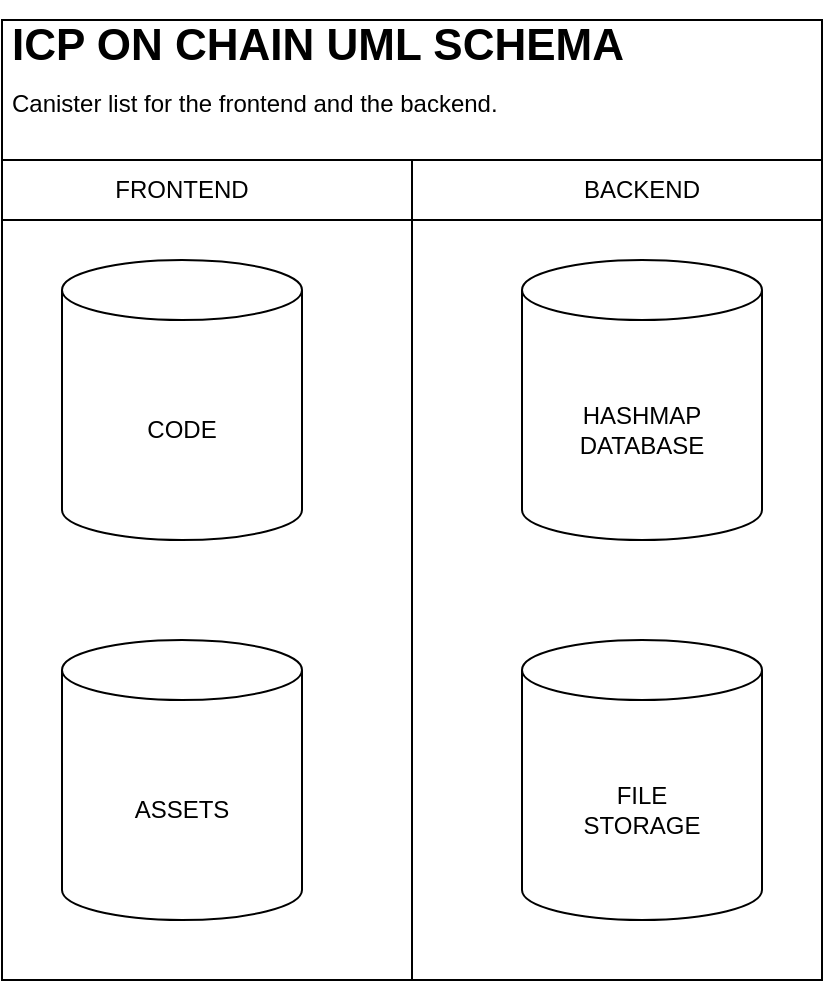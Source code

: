 <mxfile version="18.1.2" type="github">
  <diagram id="55co5RUvgZGQ32LennhQ" name="Page-1">
    <mxGraphModel dx="1038" dy="1729" grid="1" gridSize="10" guides="1" tooltips="1" connect="1" arrows="1" fold="1" page="1" pageScale="1" pageWidth="827" pageHeight="1169" math="0" shadow="0">
      <root>
        <mxCell id="0" />
        <mxCell id="1" parent="0" />
        <mxCell id="GzrXEMnkMh97mQSUw474-11" value="" style="rounded=0;whiteSpace=wrap;html=1;" vertex="1" parent="1">
          <mxGeometry x="40" width="410" height="480" as="geometry" />
        </mxCell>
        <mxCell id="GzrXEMnkMh97mQSUw474-1" value="" style="shape=cylinder3;whiteSpace=wrap;html=1;boundedLbl=1;backgroundOutline=1;size=15;" vertex="1" parent="1">
          <mxGeometry x="70" y="120" width="120" height="140" as="geometry" />
        </mxCell>
        <mxCell id="GzrXEMnkMh97mQSUw474-3" value="CODE" style="text;html=1;strokeColor=none;fillColor=none;align=center;verticalAlign=middle;whiteSpace=wrap;rounded=0;" vertex="1" parent="1">
          <mxGeometry x="100" y="190" width="60" height="30" as="geometry" />
        </mxCell>
        <mxCell id="GzrXEMnkMh97mQSUw474-4" value="" style="shape=cylinder3;whiteSpace=wrap;html=1;boundedLbl=1;backgroundOutline=1;size=15;" vertex="1" parent="1">
          <mxGeometry x="300" y="120" width="120" height="140" as="geometry" />
        </mxCell>
        <mxCell id="GzrXEMnkMh97mQSUw474-5" value="HASHMAP&lt;br&gt;DATABASE" style="text;html=1;strokeColor=none;fillColor=none;align=center;verticalAlign=middle;whiteSpace=wrap;rounded=0;" vertex="1" parent="1">
          <mxGeometry x="330" y="190" width="60" height="30" as="geometry" />
        </mxCell>
        <mxCell id="GzrXEMnkMh97mQSUw474-6" value="" style="shape=cylinder3;whiteSpace=wrap;html=1;boundedLbl=1;backgroundOutline=1;size=15;" vertex="1" parent="1">
          <mxGeometry x="300" y="310" width="120" height="140" as="geometry" />
        </mxCell>
        <mxCell id="GzrXEMnkMh97mQSUw474-7" value="FILE&lt;br&gt;STORAGE" style="text;html=1;strokeColor=none;fillColor=none;align=center;verticalAlign=middle;whiteSpace=wrap;rounded=0;" vertex="1" parent="1">
          <mxGeometry x="330" y="380" width="60" height="30" as="geometry" />
        </mxCell>
        <mxCell id="GzrXEMnkMh97mQSUw474-8" value="" style="shape=cylinder3;whiteSpace=wrap;html=1;boundedLbl=1;backgroundOutline=1;size=15;" vertex="1" parent="1">
          <mxGeometry x="70" y="310" width="120" height="140" as="geometry" />
        </mxCell>
        <mxCell id="GzrXEMnkMh97mQSUw474-9" value="ASSETS" style="text;html=1;strokeColor=none;fillColor=none;align=center;verticalAlign=middle;whiteSpace=wrap;rounded=0;" vertex="1" parent="1">
          <mxGeometry x="100" y="380" width="60" height="30" as="geometry" />
        </mxCell>
        <mxCell id="GzrXEMnkMh97mQSUw474-12" value="" style="rounded=0;whiteSpace=wrap;html=1;" vertex="1" parent="1">
          <mxGeometry x="40" y="70" width="410" height="30" as="geometry" />
        </mxCell>
        <mxCell id="GzrXEMnkMh97mQSUw474-13" value="" style="endArrow=none;html=1;rounded=0;entryX=0.5;entryY=1;entryDx=0;entryDy=0;exitX=0.5;exitY=0;exitDx=0;exitDy=0;" edge="1" parent="1" source="GzrXEMnkMh97mQSUw474-12" target="GzrXEMnkMh97mQSUw474-11">
          <mxGeometry width="50" height="50" relative="1" as="geometry">
            <mxPoint x="210" y="300" as="sourcePoint" />
            <mxPoint x="260" y="250" as="targetPoint" />
          </mxGeometry>
        </mxCell>
        <mxCell id="GzrXEMnkMh97mQSUw474-14" value="FRONTEND" style="text;html=1;strokeColor=none;fillColor=none;align=center;verticalAlign=middle;whiteSpace=wrap;rounded=0;" vertex="1" parent="1">
          <mxGeometry x="100" y="70" width="60" height="30" as="geometry" />
        </mxCell>
        <mxCell id="GzrXEMnkMh97mQSUw474-15" value="BACKEND" style="text;html=1;strokeColor=none;fillColor=none;align=center;verticalAlign=middle;whiteSpace=wrap;rounded=0;" vertex="1" parent="1">
          <mxGeometry x="330" y="70" width="60" height="30" as="geometry" />
        </mxCell>
        <mxCell id="GzrXEMnkMh97mQSUw474-16" value="&lt;h1 style=&quot;font-size: 22px; line-height: 0.7;&quot;&gt;ICP ON CHAIN UML SCHEMA&lt;/h1&gt;&lt;p&gt;Canister list for the frontend and the backend.&lt;/p&gt;" style="text;html=1;strokeColor=none;fillColor=none;spacing=5;spacingTop=-20;whiteSpace=wrap;overflow=hidden;rounded=0;" vertex="1" parent="1">
          <mxGeometry x="40" width="410" height="70" as="geometry" />
        </mxCell>
      </root>
    </mxGraphModel>
  </diagram>
</mxfile>
